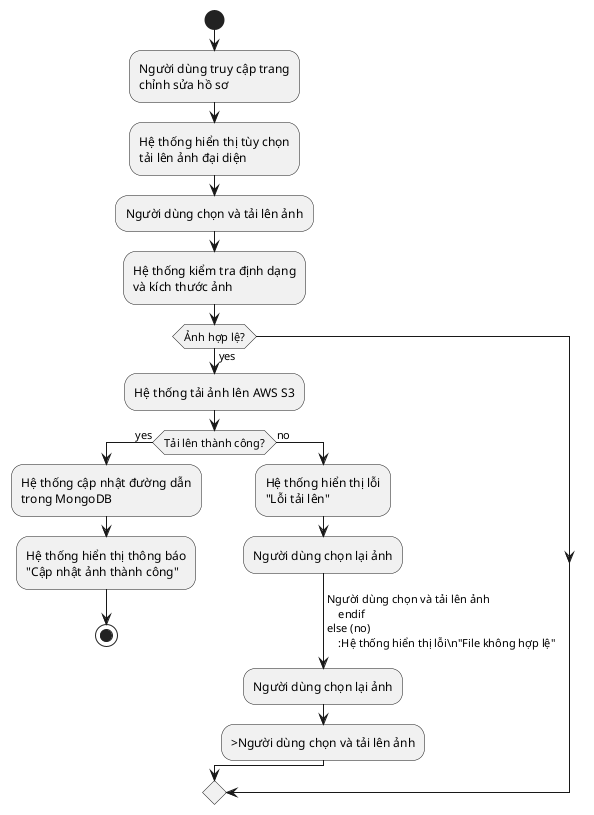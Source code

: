 @startuml
start
:Người dùng truy cập trang\nchỉnh sửa hồ sơ;
:Hệ thống hiển thị tùy chọn\ntải lên ảnh đại diện;
:Người dùng chọn và tải lên ảnh;
:Hệ thống kiểm tra định dạng\nvà kích thước ảnh;

if (Ảnh hợp lệ?) then (yes)
    :Hệ thống tải ảnh lên AWS S3;
    if (Tải lên thành công?) then (yes)
        :Hệ thống cập nhật đường dẫn\ntrong MongoDB;
        :Hệ thống hiển thị thông báo\n"Cập nhật ảnh thành công";
        stop
    else (no)
        :Hệ thống hiển thị lỗi\n"Lỗi tải lên";
        :Người dùng chọn lại ảnh;
        ->Người dùng chọn và tải lên ảnh
    endif
else (no)
    :Hệ thống hiển thị lỗi\n"File không hợp lệ";
    :Người dùng chọn lại ảnh;
    ->Người dùng chọn và tải lên ảnh
endif

@enduml